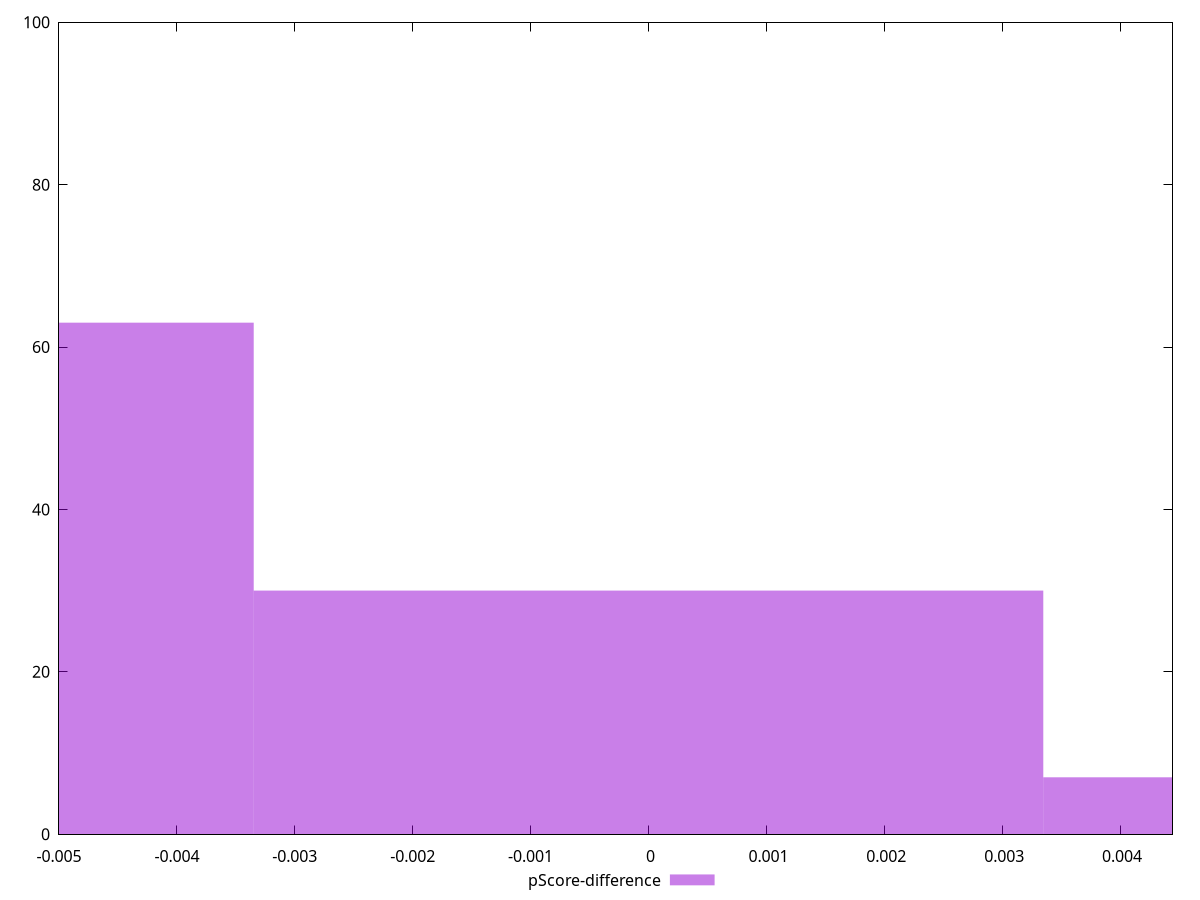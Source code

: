 reset

$pScoreDifference <<EOF
0.006696939955979253 7
-0.006696939955979253 63
0 30
EOF

set key outside below
set boxwidth 0.006696939955979253
set xrange [-0.0050000000000000044:0.004444444444444473]
set yrange [0:100]
set trange [0:100]
set style fill transparent solid 0.5 noborder
set terminal svg size 640, 490 enhanced background rgb 'white'
set output "report_00017_2021-02-10T15-08-03.406Z/offscreen-images/samples/pages+cached/pScore-difference/histogram.svg"

plot $pScoreDifference title "pScore-difference" with boxes

reset
